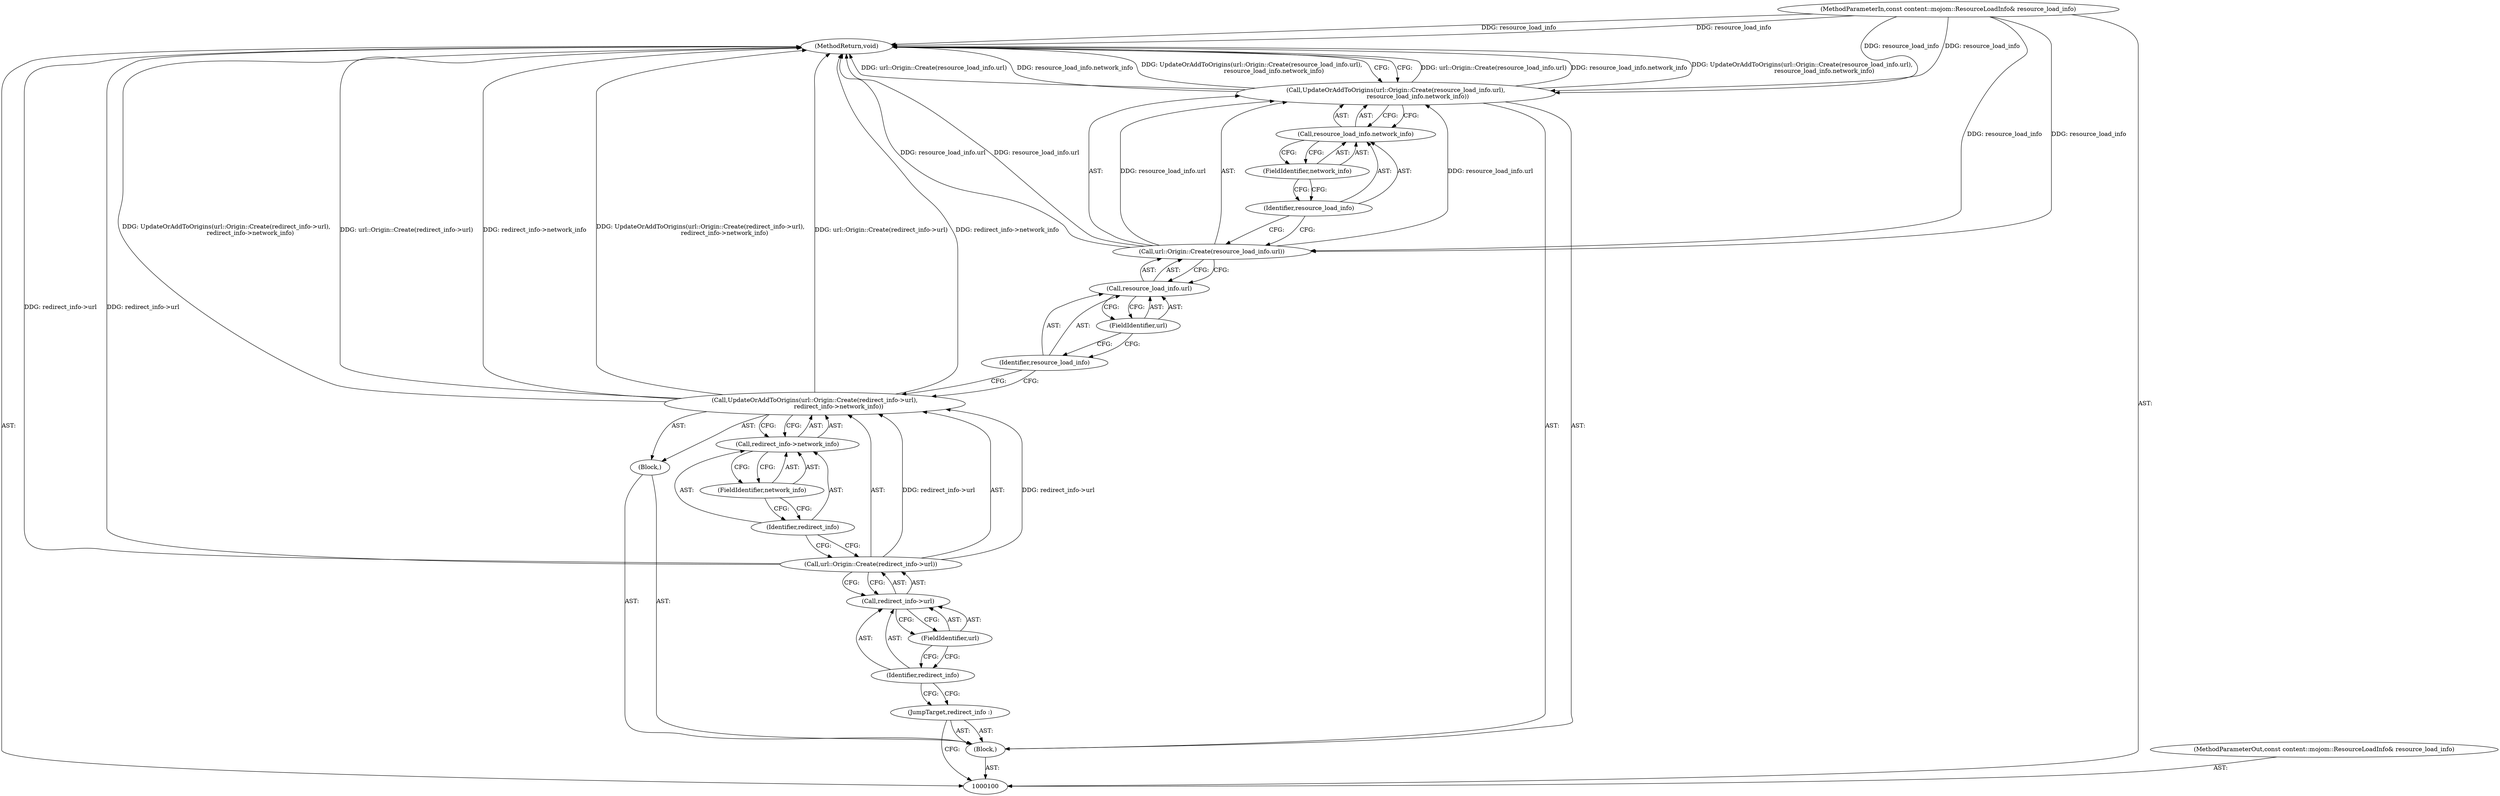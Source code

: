 digraph "0_Chrome_fec26ff33bf372476a70326f3669a35f34a9d474" {
"1000121" [label="(MethodReturn,void)"];
"1000101" [label="(MethodParameterIn,const content::mojom::ResourceLoadInfo& resource_load_info)"];
"1000145" [label="(MethodParameterOut,const content::mojom::ResourceLoadInfo& resource_load_info)"];
"1000102" [label="(Block,)"];
"1000103" [label="(JumpTarget,redirect_info :)"];
"1000104" [label="(Block,)"];
"1000106" [label="(Call,url::Origin::Create(redirect_info->url))"];
"1000105" [label="(Call,UpdateOrAddToOrigins(url::Origin::Create(redirect_info->url),\n                         redirect_info->network_info))"];
"1000107" [label="(Call,redirect_info->url)"];
"1000108" [label="(Identifier,redirect_info)"];
"1000109" [label="(FieldIdentifier,url)"];
"1000110" [label="(Call,redirect_info->network_info)"];
"1000111" [label="(Identifier,redirect_info)"];
"1000112" [label="(FieldIdentifier,network_info)"];
"1000113" [label="(Call,UpdateOrAddToOrigins(url::Origin::Create(resource_load_info.url),\n                       resource_load_info.network_info))"];
"1000114" [label="(Call,url::Origin::Create(resource_load_info.url))"];
"1000115" [label="(Call,resource_load_info.url)"];
"1000116" [label="(Identifier,resource_load_info)"];
"1000117" [label="(FieldIdentifier,url)"];
"1000118" [label="(Call,resource_load_info.network_info)"];
"1000119" [label="(Identifier,resource_load_info)"];
"1000120" [label="(FieldIdentifier,network_info)"];
"1000121" -> "1000100"  [label="AST: "];
"1000121" -> "1000113"  [label="CFG: "];
"1000106" -> "1000121"  [label="DDG: redirect_info->url"];
"1000105" -> "1000121"  [label="DDG: UpdateOrAddToOrigins(url::Origin::Create(redirect_info->url),\n                         redirect_info->network_info)"];
"1000105" -> "1000121"  [label="DDG: url::Origin::Create(redirect_info->url)"];
"1000105" -> "1000121"  [label="DDG: redirect_info->network_info"];
"1000113" -> "1000121"  [label="DDG: url::Origin::Create(resource_load_info.url)"];
"1000113" -> "1000121"  [label="DDG: resource_load_info.network_info"];
"1000113" -> "1000121"  [label="DDG: UpdateOrAddToOrigins(url::Origin::Create(resource_load_info.url),\n                       resource_load_info.network_info)"];
"1000114" -> "1000121"  [label="DDG: resource_load_info.url"];
"1000101" -> "1000121"  [label="DDG: resource_load_info"];
"1000101" -> "1000100"  [label="AST: "];
"1000101" -> "1000121"  [label="DDG: resource_load_info"];
"1000101" -> "1000114"  [label="DDG: resource_load_info"];
"1000101" -> "1000113"  [label="DDG: resource_load_info"];
"1000145" -> "1000100"  [label="AST: "];
"1000102" -> "1000100"  [label="AST: "];
"1000103" -> "1000102"  [label="AST: "];
"1000104" -> "1000102"  [label="AST: "];
"1000113" -> "1000102"  [label="AST: "];
"1000103" -> "1000102"  [label="AST: "];
"1000103" -> "1000100"  [label="CFG: "];
"1000108" -> "1000103"  [label="CFG: "];
"1000104" -> "1000102"  [label="AST: "];
"1000105" -> "1000104"  [label="AST: "];
"1000106" -> "1000105"  [label="AST: "];
"1000106" -> "1000107"  [label="CFG: "];
"1000107" -> "1000106"  [label="AST: "];
"1000111" -> "1000106"  [label="CFG: "];
"1000106" -> "1000121"  [label="DDG: redirect_info->url"];
"1000106" -> "1000105"  [label="DDG: redirect_info->url"];
"1000105" -> "1000104"  [label="AST: "];
"1000105" -> "1000110"  [label="CFG: "];
"1000106" -> "1000105"  [label="AST: "];
"1000110" -> "1000105"  [label="AST: "];
"1000116" -> "1000105"  [label="CFG: "];
"1000105" -> "1000121"  [label="DDG: UpdateOrAddToOrigins(url::Origin::Create(redirect_info->url),\n                         redirect_info->network_info)"];
"1000105" -> "1000121"  [label="DDG: url::Origin::Create(redirect_info->url)"];
"1000105" -> "1000121"  [label="DDG: redirect_info->network_info"];
"1000106" -> "1000105"  [label="DDG: redirect_info->url"];
"1000107" -> "1000106"  [label="AST: "];
"1000107" -> "1000109"  [label="CFG: "];
"1000108" -> "1000107"  [label="AST: "];
"1000109" -> "1000107"  [label="AST: "];
"1000106" -> "1000107"  [label="CFG: "];
"1000108" -> "1000107"  [label="AST: "];
"1000108" -> "1000103"  [label="CFG: "];
"1000109" -> "1000108"  [label="CFG: "];
"1000109" -> "1000107"  [label="AST: "];
"1000109" -> "1000108"  [label="CFG: "];
"1000107" -> "1000109"  [label="CFG: "];
"1000110" -> "1000105"  [label="AST: "];
"1000110" -> "1000112"  [label="CFG: "];
"1000111" -> "1000110"  [label="AST: "];
"1000112" -> "1000110"  [label="AST: "];
"1000105" -> "1000110"  [label="CFG: "];
"1000111" -> "1000110"  [label="AST: "];
"1000111" -> "1000106"  [label="CFG: "];
"1000112" -> "1000111"  [label="CFG: "];
"1000112" -> "1000110"  [label="AST: "];
"1000112" -> "1000111"  [label="CFG: "];
"1000110" -> "1000112"  [label="CFG: "];
"1000113" -> "1000102"  [label="AST: "];
"1000113" -> "1000118"  [label="CFG: "];
"1000114" -> "1000113"  [label="AST: "];
"1000118" -> "1000113"  [label="AST: "];
"1000121" -> "1000113"  [label="CFG: "];
"1000113" -> "1000121"  [label="DDG: url::Origin::Create(resource_load_info.url)"];
"1000113" -> "1000121"  [label="DDG: resource_load_info.network_info"];
"1000113" -> "1000121"  [label="DDG: UpdateOrAddToOrigins(url::Origin::Create(resource_load_info.url),\n                       resource_load_info.network_info)"];
"1000114" -> "1000113"  [label="DDG: resource_load_info.url"];
"1000101" -> "1000113"  [label="DDG: resource_load_info"];
"1000114" -> "1000113"  [label="AST: "];
"1000114" -> "1000115"  [label="CFG: "];
"1000115" -> "1000114"  [label="AST: "];
"1000119" -> "1000114"  [label="CFG: "];
"1000114" -> "1000121"  [label="DDG: resource_load_info.url"];
"1000114" -> "1000113"  [label="DDG: resource_load_info.url"];
"1000101" -> "1000114"  [label="DDG: resource_load_info"];
"1000115" -> "1000114"  [label="AST: "];
"1000115" -> "1000117"  [label="CFG: "];
"1000116" -> "1000115"  [label="AST: "];
"1000117" -> "1000115"  [label="AST: "];
"1000114" -> "1000115"  [label="CFG: "];
"1000116" -> "1000115"  [label="AST: "];
"1000116" -> "1000105"  [label="CFG: "];
"1000117" -> "1000116"  [label="CFG: "];
"1000117" -> "1000115"  [label="AST: "];
"1000117" -> "1000116"  [label="CFG: "];
"1000115" -> "1000117"  [label="CFG: "];
"1000118" -> "1000113"  [label="AST: "];
"1000118" -> "1000120"  [label="CFG: "];
"1000119" -> "1000118"  [label="AST: "];
"1000120" -> "1000118"  [label="AST: "];
"1000113" -> "1000118"  [label="CFG: "];
"1000119" -> "1000118"  [label="AST: "];
"1000119" -> "1000114"  [label="CFG: "];
"1000120" -> "1000119"  [label="CFG: "];
"1000120" -> "1000118"  [label="AST: "];
"1000120" -> "1000119"  [label="CFG: "];
"1000118" -> "1000120"  [label="CFG: "];
}
